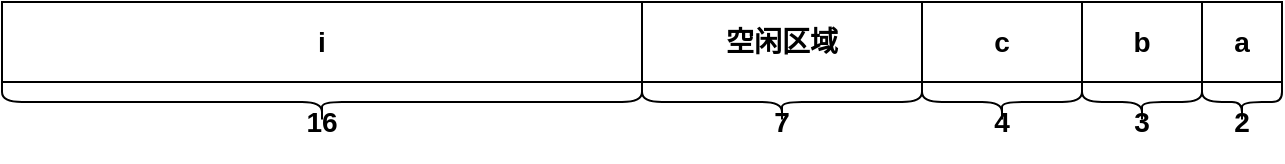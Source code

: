 <mxfile version="14.5.1" type="device"><diagram id="sD0r3Rst7syhQcas73_O" name="第 1 页"><mxGraphModel dx="1106" dy="852" grid="1" gridSize="10" guides="1" tooltips="1" connect="1" arrows="1" fold="1" page="1" pageScale="1" pageWidth="827" pageHeight="1169" math="0" shadow="0"><root><mxCell id="0"/><mxCell id="1" parent="0"/><mxCell id="8VvL9o6CrjEeDhKVdllQ-1" value="" style="shape=curlyBracket;whiteSpace=wrap;html=1;rounded=1;rotation=-90;" vertex="1" parent="1"><mxGeometry x="650" y="70" width="20" height="40" as="geometry"/></mxCell><mxCell id="8VvL9o6CrjEeDhKVdllQ-2" value="&lt;span style=&quot;font-size: 14px&quot;&gt;&lt;b&gt;a&lt;/b&gt;&lt;/span&gt;" style="rounded=0;whiteSpace=wrap;html=1;" vertex="1" parent="1"><mxGeometry x="640" y="40" width="40" height="40" as="geometry"/></mxCell><mxCell id="8VvL9o6CrjEeDhKVdllQ-3" value="&lt;span style=&quot;font-size: 14px&quot;&gt;&lt;b&gt;i&lt;/b&gt;&lt;/span&gt;" style="rounded=0;whiteSpace=wrap;html=1;" vertex="1" parent="1"><mxGeometry x="40" y="40" width="320" height="40" as="geometry"/></mxCell><mxCell id="8VvL9o6CrjEeDhKVdllQ-4" value="&lt;font style=&quot;font-size: 14px&quot;&gt;&lt;b&gt;2&lt;/b&gt;&lt;/font&gt;" style="text;html=1;strokeColor=none;fillColor=none;align=center;verticalAlign=middle;whiteSpace=wrap;rounded=0;" vertex="1" parent="1"><mxGeometry x="640" y="80" width="40" height="40" as="geometry"/></mxCell><mxCell id="8VvL9o6CrjEeDhKVdllQ-5" value="&lt;span style=&quot;font-size: 14px&quot;&gt;&lt;b&gt;b&lt;/b&gt;&lt;/span&gt;" style="rounded=0;whiteSpace=wrap;html=1;" vertex="1" parent="1"><mxGeometry x="580" y="40" width="60" height="40" as="geometry"/></mxCell><mxCell id="8VvL9o6CrjEeDhKVdllQ-6" value="&lt;span style=&quot;font-size: 14px&quot;&gt;&lt;b&gt;c&lt;/b&gt;&lt;/span&gt;" style="rounded=0;whiteSpace=wrap;html=1;" vertex="1" parent="1"><mxGeometry x="500" y="40" width="80" height="40" as="geometry"/></mxCell><mxCell id="8VvL9o6CrjEeDhKVdllQ-7" value="&lt;span style=&quot;font-size: 14px&quot;&gt;&lt;b&gt;空闲区域&lt;/b&gt;&lt;/span&gt;" style="rounded=0;whiteSpace=wrap;html=1;" vertex="1" parent="1"><mxGeometry x="360" y="40" width="140" height="40" as="geometry"/></mxCell><mxCell id="8VvL9o6CrjEeDhKVdllQ-8" value="" style="shape=curlyBracket;whiteSpace=wrap;html=1;rounded=1;rotation=-90;" vertex="1" parent="1"><mxGeometry x="600" y="60" width="20" height="60" as="geometry"/></mxCell><mxCell id="8VvL9o6CrjEeDhKVdllQ-9" value="" style="shape=curlyBracket;whiteSpace=wrap;html=1;rounded=1;rotation=-90;" vertex="1" parent="1"><mxGeometry x="530" y="50" width="20" height="80" as="geometry"/></mxCell><mxCell id="8VvL9o6CrjEeDhKVdllQ-10" value="" style="shape=curlyBracket;whiteSpace=wrap;html=1;rounded=1;rotation=-90;size=0.5;" vertex="1" parent="1"><mxGeometry x="420" y="20" width="20" height="140" as="geometry"/></mxCell><mxCell id="8VvL9o6CrjEeDhKVdllQ-11" value="&lt;font style=&quot;font-size: 14px&quot;&gt;&lt;b&gt;3&lt;/b&gt;&lt;/font&gt;" style="text;html=1;strokeColor=none;fillColor=none;align=center;verticalAlign=middle;whiteSpace=wrap;rounded=0;" vertex="1" parent="1"><mxGeometry x="590" y="80" width="40" height="40" as="geometry"/></mxCell><mxCell id="8VvL9o6CrjEeDhKVdllQ-12" value="&lt;font style=&quot;font-size: 14px&quot;&gt;&lt;b&gt;4&lt;/b&gt;&lt;/font&gt;" style="text;html=1;strokeColor=none;fillColor=none;align=center;verticalAlign=middle;whiteSpace=wrap;rounded=0;" vertex="1" parent="1"><mxGeometry x="520" y="80" width="40" height="40" as="geometry"/></mxCell><mxCell id="8VvL9o6CrjEeDhKVdllQ-13" value="&lt;font style=&quot;font-size: 14px&quot;&gt;&lt;b&gt;7&lt;/b&gt;&lt;/font&gt;" style="text;html=1;strokeColor=none;fillColor=none;align=center;verticalAlign=middle;whiteSpace=wrap;rounded=0;" vertex="1" parent="1"><mxGeometry x="410" y="80" width="40" height="40" as="geometry"/></mxCell><mxCell id="8VvL9o6CrjEeDhKVdllQ-14" value="" style="shape=curlyBracket;whiteSpace=wrap;html=1;rounded=1;rotation=-90;size=0.5;" vertex="1" parent="1"><mxGeometry x="190" y="-70" width="20" height="320" as="geometry"/></mxCell><mxCell id="8VvL9o6CrjEeDhKVdllQ-15" value="&lt;font style=&quot;font-size: 14px&quot;&gt;&lt;b&gt;16&lt;/b&gt;&lt;/font&gt;" style="text;html=1;strokeColor=none;fillColor=none;align=center;verticalAlign=middle;whiteSpace=wrap;rounded=0;" vertex="1" parent="1"><mxGeometry x="180" y="80" width="40" height="40" as="geometry"/></mxCell></root></mxGraphModel></diagram></mxfile>